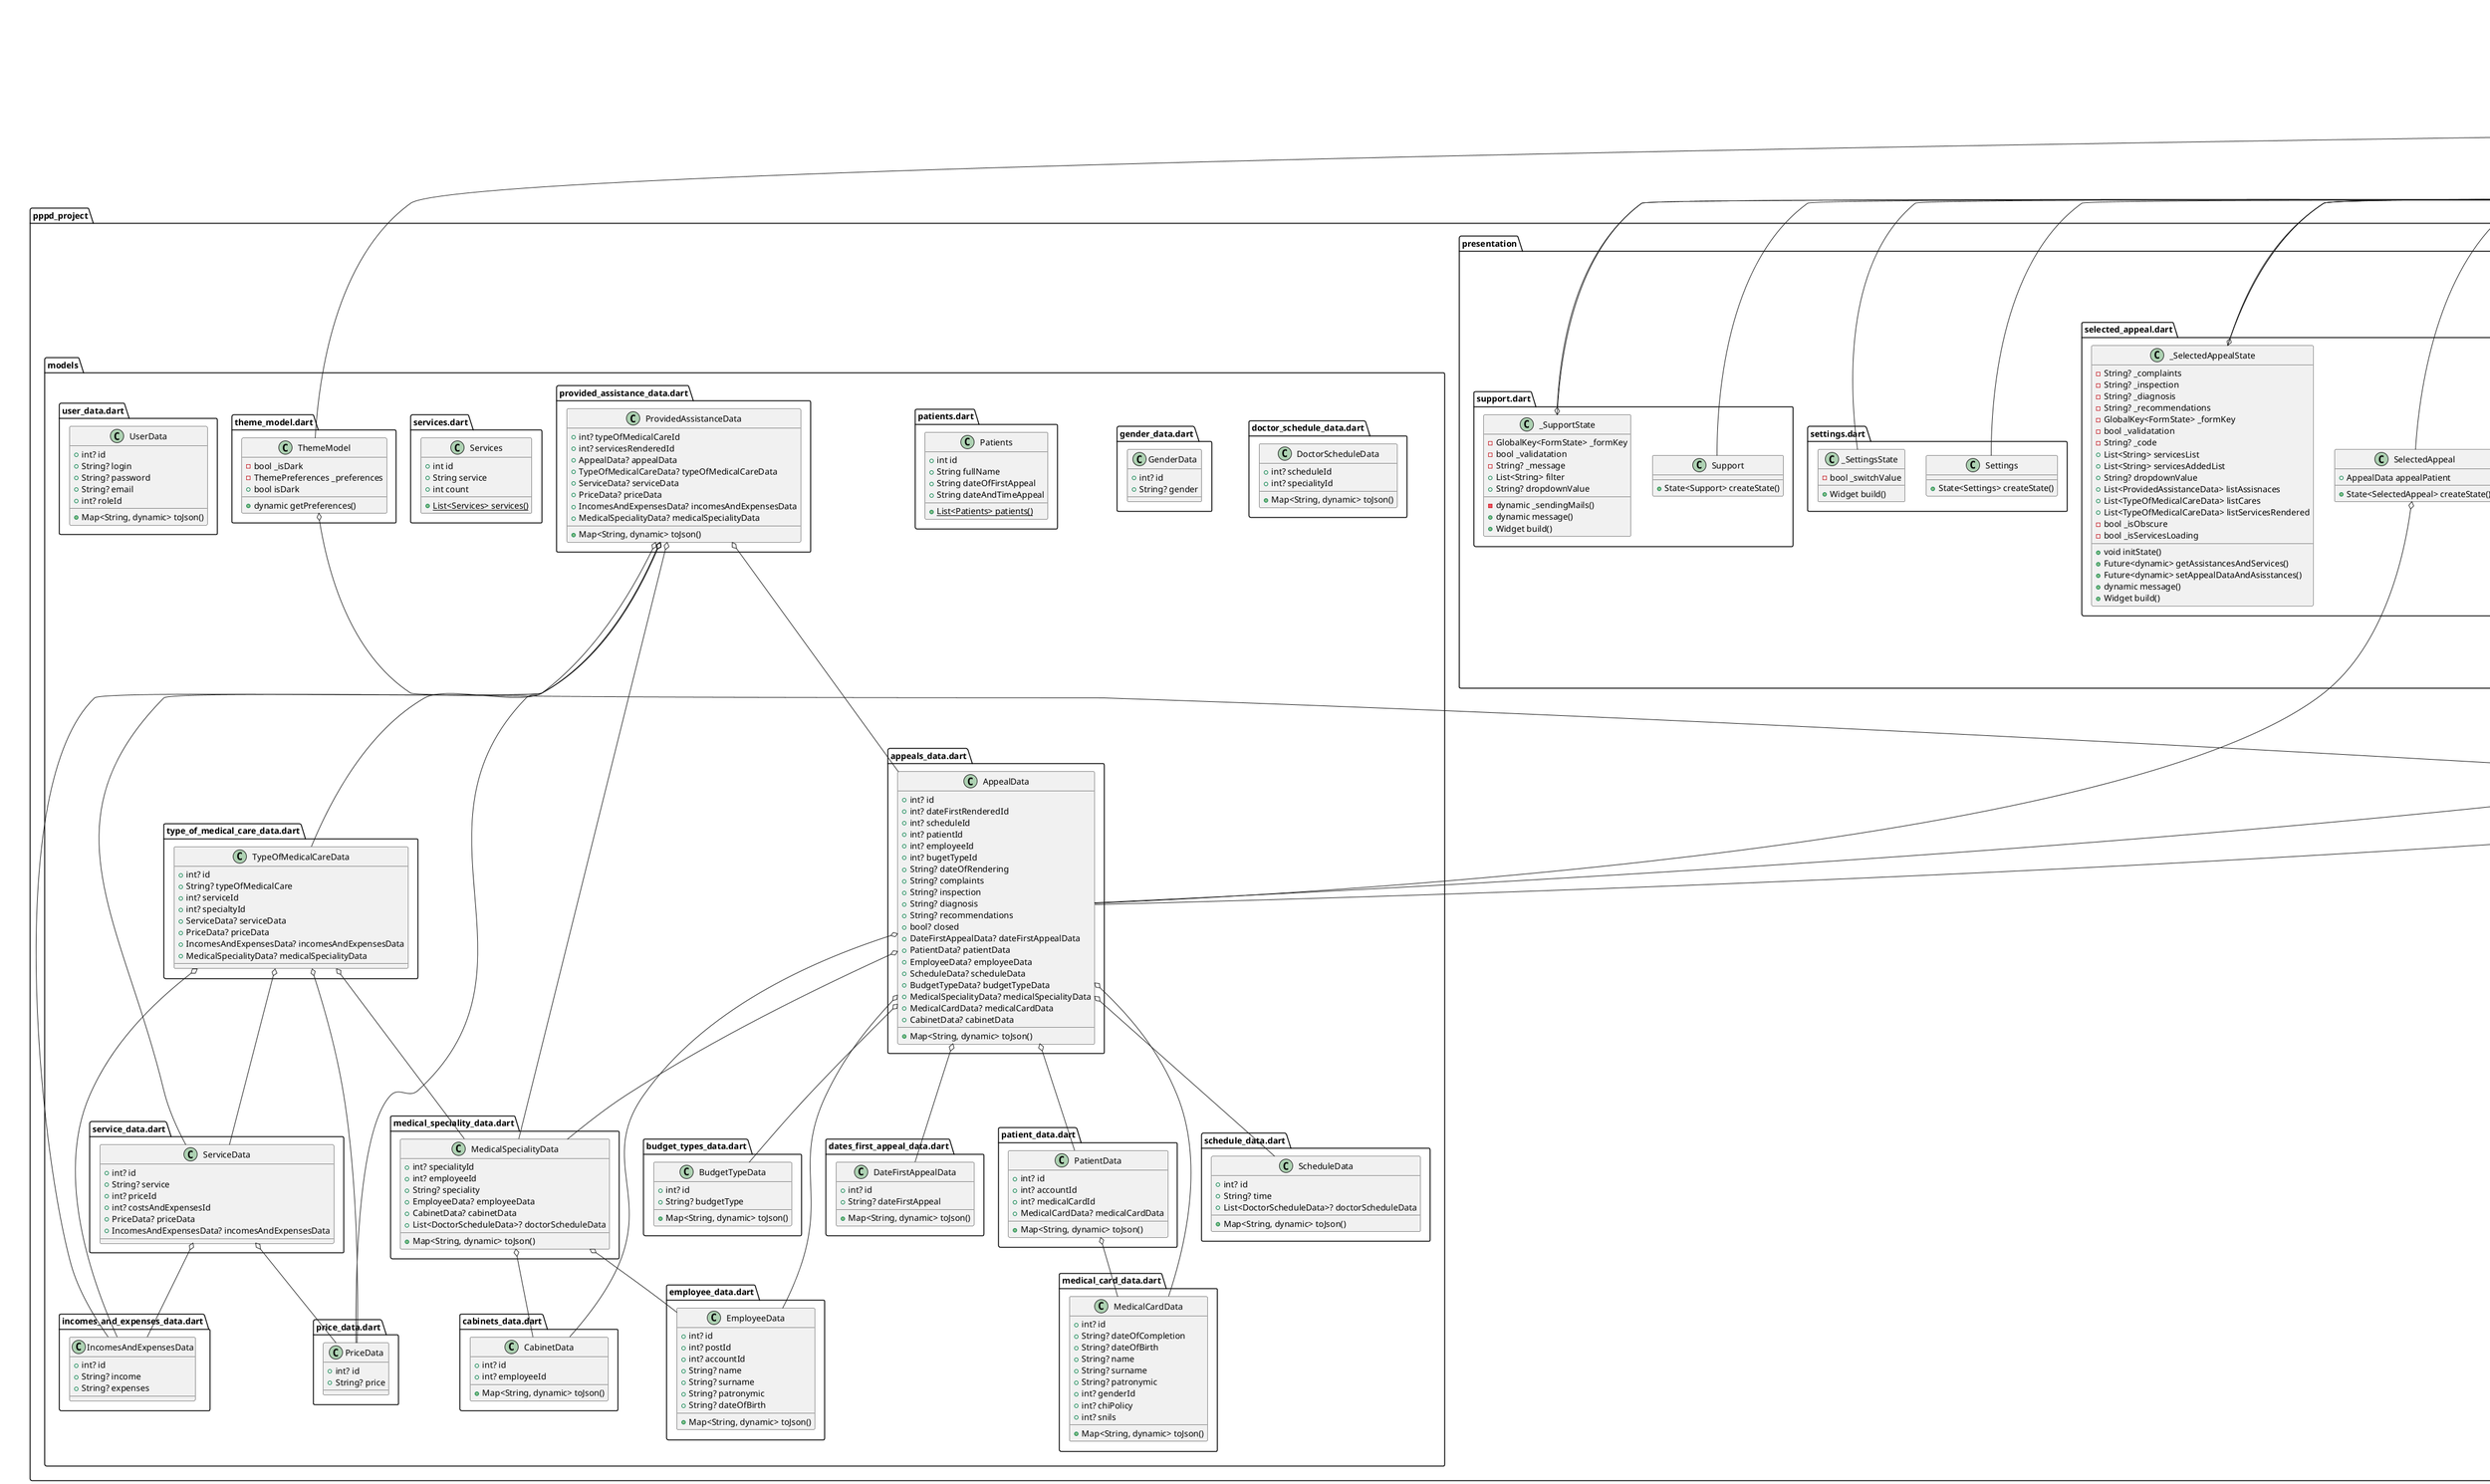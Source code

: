 @startuml
set namespaceSeparator ::

class "pppd_project::helpers::authorizated.dart::Authorizated" {
  {static} +String authKey
  +dynamic setAuthorizated()
  +Future<List<String>> getAuthorizated()
  +dynamic deleteKeys()
}

class "pppd_project::helpers::excel_create.dart::ExcelCreate" {
  {static} +Future<File> generateExcelData()
  {static} +Future<File> saveDocument()
  {static} +Future<dynamic> openFile()
}

class "pppd_project::helpers::NetworkServices.dart::NetworkServices" {
  +Dio dio
  +String baseUrl
  +Future<String> changePasswordCodeSend()
  +Future<List<UserData>> getUsers()
  +Future<UserData?> editUser()
  +Future<UserData?> createUser()
  +Future<MedicalCardData?> createMedicalCard()
  +Future<List<MedicalCardData>> getMedicalCard()
  +Future<PatientData?> createPatient()
  +Future<List<PatientData>> getPatient()
  +Future<List<AppealData>> getAppeals()
  +Future<AppealData?> createAppeal()
  +Future<DateFirstAppealData?> createDateFirstRendering()
  +Future<AppealData?> editAppeal()
  +Future<dynamic> deleteAppeals()
  +Future<dynamic> clearAssistance()
  +Future<List<ProvidedAssistanceData>> getProvidedAssistance()
  +Future<ProvidedAssistanceData?> createAssistance()
  +Future<List<ServiceData>> getServices()
  +Future<List<MedicalSpecialityData>> getAllInfoDocotor()
  +Future<List<ScheduleData>> getDocotorSchedule()
  +Future<List<DateFirstAppealData>> getDateFirstAppeal()
  +Future<List<PatientData>> getPatients()
  +Future<List<TypeOfMedicalCareData>> getMedicalCares()
}

"pppd_project::helpers::NetworkServices.dart::NetworkServices" o-- "dio::src::dio.dart::Dio"

class "pppd_project::helpers::pdf_create.dart::PDFCreate" {
  {static} +Future<File> generateCenteredText()
  {static} +Future<File> saveDocument()
  {static} +Future<dynamic> openFile()
}

class "pppd_project::helpers::theme_preference.dart::ThemePreferences" {
  {static} +String PREF_KEY
  +dynamic setTheme()
  +dynamic getTheme()
}

class "pppd_project::main.dart::Application" {
  +String check
  +dynamic checkData()
  +Widget build()
}

"flutter::src::widgets::framework.dart::StatelessWidget" <|-- "pppd_project::main.dart::Application"

class "pppd_project::models::appeals_data.dart::AppealData" {
  +int? id
  +int? dateFirstRenderedId
  +int? scheduleId
  +int? patientId
  +int? employeeId
  +int? bugetTypeId
  +String? dateOfRendering
  +String? complaints
  +String? inspection
  +String? diagnosis
  +String? recommendations
  +bool? closed
  +DateFirstAppealData? dateFirstAppealData
  +PatientData? patientData
  +EmployeeData? employeeData
  +ScheduleData? scheduleData
  +BudgetTypeData? budgetTypeData
  +MedicalSpecialityData? medicalSpecialityData
  +MedicalCardData? medicalCardData
  +CabinetData? cabinetData
  +Map<String, dynamic> toJson()
}

"pppd_project::models::appeals_data.dart::AppealData" o-- "pppd_project::models::dates_first_appeal_data.dart::DateFirstAppealData"
"pppd_project::models::appeals_data.dart::AppealData" o-- "pppd_project::models::patient_data.dart::PatientData"
"pppd_project::models::appeals_data.dart::AppealData" o-- "pppd_project::models::employee_data.dart::EmployeeData"
"pppd_project::models::appeals_data.dart::AppealData" o-- "pppd_project::models::schedule_data.dart::ScheduleData"
"pppd_project::models::appeals_data.dart::AppealData" o-- "pppd_project::models::budget_types_data.dart::BudgetTypeData"
"pppd_project::models::appeals_data.dart::AppealData" o-- "pppd_project::models::medical_speciality_data.dart::MedicalSpecialityData"
"pppd_project::models::appeals_data.dart::AppealData" o-- "pppd_project::models::medical_card_data.dart::MedicalCardData"
"pppd_project::models::appeals_data.dart::AppealData" o-- "pppd_project::models::cabinets_data.dart::CabinetData"

class "pppd_project::models::budget_types_data.dart::BudgetTypeData" {
  +int? id
  +String? budgetType
  +Map<String, dynamic> toJson()
}

class "pppd_project::models::cabinets_data.dart::CabinetData" {
  +int? id
  +int? employeeId
  +Map<String, dynamic> toJson()
}

class "pppd_project::models::dates_first_appeal_data.dart::DateFirstAppealData" {
  +int? id
  +String? dateFirstAppeal
  +Map<String, dynamic> toJson()
}

class "pppd_project::models::doctor_schedule_data.dart::DoctorScheduleData" {
  +int? scheduleId
  +int? specialityId
  +Map<String, dynamic> toJson()
}

class "pppd_project::models::employee_data.dart::EmployeeData" {
  +int? id
  +int? postId
  +int? accountId
  +String? name
  +String? surname
  +String? patronymic
  +String? dateOfBirth
  +Map<String, dynamic> toJson()
}

class "pppd_project::models::gender_data.dart::GenderData" {
  +int? id
  +String? gender
}

class "pppd_project::models::incomes_and_expenses_data.dart::IncomesAndExpensesData" {
  +int? id
  +String? income
  +String? expenses
}

class "pppd_project::models::medical_card_data.dart::MedicalCardData" {
  +int? id
  +String? dateOfCompletion
  +String? dateOfBirth
  +String? name
  +String? surname
  +String? patronymic
  +int? genderId
  +int? chiPolicy
  +int? snils
  +Map<String, dynamic> toJson()
}

class "pppd_project::models::medical_speciality_data.dart::MedicalSpecialityData" {
  +int? specialityId
  +int? employeeId
  +String? speciality
  +EmployeeData? employeeData
  +CabinetData? cabinetData
  +List<DoctorScheduleData>? doctorScheduleData
  +Map<String, dynamic> toJson()
}

"pppd_project::models::medical_speciality_data.dart::MedicalSpecialityData" o-- "pppd_project::models::employee_data.dart::EmployeeData"
"pppd_project::models::medical_speciality_data.dart::MedicalSpecialityData" o-- "pppd_project::models::cabinets_data.dart::CabinetData"

class "pppd_project::models::patients.dart::Patients" {
  +int id
  +String fullName
  +String dateOfFirstAppeal
  +String dateAndTimeAppeal
  {static} +List<Patients> patients()
}

class "pppd_project::models::patient_data.dart::PatientData" {
  +int? id
  +int? accountId
  +int? medicalCardId
  +MedicalCardData? medicalCardData
  +Map<String, dynamic> toJson()
}

"pppd_project::models::patient_data.dart::PatientData" o-- "pppd_project::models::medical_card_data.dart::MedicalCardData"

class "pppd_project::models::price_data.dart::PriceData" {
  +int? id
  +String? price
}

class "pppd_project::models::provided_assistance_data.dart::ProvidedAssistanceData" {
  +int? typeOfMedicalCareId
  +int? servicesRenderedId
  +AppealData? appealData
  +TypeOfMedicalCareData? typeOfMedicalCareData
  +ServiceData? serviceData
  +PriceData? priceData
  +IncomesAndExpensesData? incomesAndExpensesData
  +MedicalSpecialityData? medicalSpecialityData
  +Map<String, dynamic> toJson()
}

"pppd_project::models::provided_assistance_data.dart::ProvidedAssistanceData" o-- "pppd_project::models::appeals_data.dart::AppealData"
"pppd_project::models::provided_assistance_data.dart::ProvidedAssistanceData" o-- "pppd_project::models::type_of_medical_care_data.dart::TypeOfMedicalCareData"
"pppd_project::models::provided_assistance_data.dart::ProvidedAssistanceData" o-- "pppd_project::models::service_data.dart::ServiceData"
"pppd_project::models::provided_assistance_data.dart::ProvidedAssistanceData" o-- "pppd_project::models::price_data.dart::PriceData"
"pppd_project::models::provided_assistance_data.dart::ProvidedAssistanceData" o-- "pppd_project::models::incomes_and_expenses_data.dart::IncomesAndExpensesData"
"pppd_project::models::provided_assistance_data.dart::ProvidedAssistanceData" o-- "pppd_project::models::medical_speciality_data.dart::MedicalSpecialityData"

class "pppd_project::models::schedule_data.dart::ScheduleData" {
  +int? id
  +String? time
  +List<DoctorScheduleData>? doctorScheduleData
  +Map<String, dynamic> toJson()
}

class "pppd_project::models::services.dart::Services" {
  +int id
  +String service
  +int count
  {static} +List<Services> services()
}

class "pppd_project::models::service_data.dart::ServiceData" {
  +int? id
  +String? service
  +int? priceId
  +int? costsAndExpensesId
  +PriceData? priceData
  +IncomesAndExpensesData? incomesAndExpensesData
}

"pppd_project::models::service_data.dart::ServiceData" o-- "pppd_project::models::price_data.dart::PriceData"
"pppd_project::models::service_data.dart::ServiceData" o-- "pppd_project::models::incomes_and_expenses_data.dart::IncomesAndExpensesData"

class "pppd_project::models::theme_model.dart::ThemeModel" {
  -bool _isDark
  -ThemePreferences _preferences
  +bool isDark
  +dynamic getPreferences()
}

"pppd_project::models::theme_model.dart::ThemeModel" o-- "pppd_project::helpers::theme_preference.dart::ThemePreferences"
"flutter::src::foundation::change_notifier.dart::ChangeNotifier" <|-- "pppd_project::models::theme_model.dart::ThemeModel"

class "pppd_project::models::type_of_medical_care_data.dart::TypeOfMedicalCareData" {
  +int? id
  +String? typeOfMedicalCare
  +int? serviceId
  +int? specialtyId
  +ServiceData? serviceData
  +PriceData? priceData
  +IncomesAndExpensesData? incomesAndExpensesData
  +MedicalSpecialityData? medicalSpecialityData
}

"pppd_project::models::type_of_medical_care_data.dart::TypeOfMedicalCareData" o-- "pppd_project::models::service_data.dart::ServiceData"
"pppd_project::models::type_of_medical_care_data.dart::TypeOfMedicalCareData" o-- "pppd_project::models::price_data.dart::PriceData"
"pppd_project::models::type_of_medical_care_data.dart::TypeOfMedicalCareData" o-- "pppd_project::models::incomes_and_expenses_data.dart::IncomesAndExpensesData"
"pppd_project::models::type_of_medical_care_data.dart::TypeOfMedicalCareData" o-- "pppd_project::models::medical_speciality_data.dart::MedicalSpecialityData"

class "pppd_project::models::user_data.dart::UserData" {
  +int? id
  +String? login
  +String? password
  +String? email
  +int? roleId
  +Map<String, dynamic> toJson()
}

class "pppd_project::presentation::analyst_personal_area.dart::PersonalAreaAnalyst" {
  +State<PersonalAreaAnalyst> createState()
}

"flutter::src::widgets::framework.dart::StatefulWidget" <|-- "pppd_project::presentation::analyst_personal_area.dart::PersonalAreaAnalyst"

class "pppd_project::presentation::analyst_personal_area.dart::_PersonalAreaAnalystState" {
  +List<ProvidedAssistanceData> listProvided
  +List<ProvidedAssistanceData> filteredListProvided
  +List<TypeOfMedicalCareData> filteredListCares
  +List<TypeOfMedicalCareData> listCares
  -String? _documentName
  -GlobalKey<FormState> _formKey
  +Map<String, double> dataMap
  +List<String> filter
  +String? dropdownValue
  -bool _isServicesLoading
  +DateTimeRange dateRange
  -DateTime _startDate
  -DateTime _endDate
  +void initState()
  +Future<dynamic> pickDateRange()
  +dynamic filterServices()
  +dynamic selectedDate()
  +Future<dynamic> getServicesAndAssiatance()
  +dynamic showAlertDialog()
  +dynamic message()
  +Widget build()
}

"pppd_project::presentation::analyst_personal_area.dart::_PersonalAreaAnalystState" o-- "flutter::src::widgets::framework.dart::GlobalKey<FormState>"
"pppd_project::presentation::analyst_personal_area.dart::_PersonalAreaAnalystState" o-- "flutter::src::material::date.dart::DateTimeRange"
"flutter::src::widgets::framework.dart::State" <|-- "pppd_project::presentation::analyst_personal_area.dart::_PersonalAreaAnalystState"

class "pppd_project::presentation::app_info.dart::AppInfo" {
  +State<AppInfo> createState()
}

"flutter::src::widgets::framework.dart::StatefulWidget" <|-- "pppd_project::presentation::app_info.dart::AppInfo"

class "pppd_project::presentation::app_info.dart::_AppInfoState" {
  +Widget build()
}

"flutter::src::widgets::framework.dart::State" <|-- "pppd_project::presentation::app_info.dart::_AppInfoState"

class "pppd_project::presentation::change_password.dart::ChangePassword" {
  +bool authorizated
  {static} +void restartApp()
  +State<ChangePassword> createState()
}

"flutter::src::widgets::framework.dart::StatefulWidget" <|-- "pppd_project::presentation::change_password.dart::ChangePassword"

class "pppd_project::presentation::change_password.dart::_ChangePasswordState" {
  +Key key
  -String? _checkCode
  -String? _newPassword
  -String? _rePassword
  -String? _emailOrLogin
  -GlobalKey<FormState> _formKey
  -bool _validatation
  -bool _codeSended
  -bool _checkAccount
  -bool _isLoad
  -String? _code
  -NetworkServices? _networkServices
  +List<UserData> usersList
  +List<String> listdata
  -bool _isObscure
  -bool _isReObscure
  +void restartApp()
  +void initState()
  -Future<dynamic>? _isCodeSended()
  +Future<dynamic> changePassword()
  +Future<bool> checkAccount()
  +dynamic message()
  +Widget build()
}

"pppd_project::presentation::change_password.dart::_ChangePasswordState" o-- "flutter::src::foundation::key.dart::Key"
"pppd_project::presentation::change_password.dart::_ChangePasswordState" o-- "flutter::src::widgets::framework.dart::GlobalKey<FormState>"
"pppd_project::presentation::change_password.dart::_ChangePasswordState" o-- "pppd_project::helpers::NetworkServices.dart::NetworkServices"
"flutter::src::widgets::framework.dart::State" <|-- "pppd_project::presentation::change_password.dart::_ChangePasswordState"
"flutter::src::widgets::ticker_provider.dart::TickerProviderStateMixin" <|-- "pppd_project::presentation::change_password.dart::_ChangePasswordState"

class "pppd_project::presentation::doctor_personal_area.dart::PersonalAreaDoctor" {
  +State<PersonalAreaDoctor> createState()
}

"flutter::src::widgets::framework.dart::StatefulWidget" <|-- "pppd_project::presentation::doctor_personal_area.dart::PersonalAreaDoctor"

class "pppd_project::presentation::doctor_personal_area.dart::_PersonalAreaDoctorState" {
  +List<String> filter
  +String? dropdownValue
  +List<AppealData> appeals
  +List<AppealData> appealsSelected
  -bool _isPatientLoading
  +void initState()
  +Future<dynamic> getAppeals()
  +dynamic filterPatients()
  +dynamic message()
  +Widget build()
}

"flutter::src::widgets::framework.dart::State" <|-- "pppd_project::presentation::doctor_personal_area.dart::_PersonalAreaDoctorState"

class "pppd_project::presentation::home.dart::Home" {
  +State<Home> createState()
}

"flutter::src::widgets::framework.dart::StatefulWidget" <|-- "pppd_project::presentation::home.dart::Home"

class "pppd_project::presentation::home.dart::_AppState" {
  -String? _login
  -String? _password
  -GlobalKey<FormState> _formKey
  -bool _validatation
  -bool _isObscure
  +List<UserData> usersList
  +void initState()
  +Future<dynamic> getUsers()
  +Future<bool> checkConnection()
  +dynamic authorization()
  +Widget build()
}

"pppd_project::presentation::home.dart::_AppState" o-- "flutter::src::widgets::framework.dart::GlobalKey<FormState>"
"flutter::src::widgets::framework.dart::State" <|-- "pppd_project::presentation::home.dart::_AppState"

class "pppd_project::presentation::make_an_appointment.dart::MakeAnAppointment" {
  +State<MakeAnAppointment> createState()
}

"flutter::src::widgets::framework.dart::StatefulWidget" <|-- "pppd_project::presentation::make_an_appointment.dart::MakeAnAppointment"

class "pppd_project::presentation::make_an_appointment.dart::_MakeAnAppointmentState" {
  +List<String> specialityList
  +String? dropdownSpeciality
  +List<String> budgetTypeList
  +String? dropdownBudgetType
  -bool _isDocotorsLoading
  -bool _isButtonClicked
  +List<AppealData> appeals
  +List<MedicalSpecialityData> doctorsInfo
  +List<MedicalSpecialityData> selectedDoctorsInfo
  +List<ScheduleData> schedules
  +List<ScheduleData> selectedSchedules
  +List<List<ScheduleData>> scheduleMatrix
  -int _whenPostAppeal
  +int selectedIndex
  +int selectedTimeIndex
  +List<int> selectedDateAndTime
  +List<DateFirstAppealData> datesFirstRendereds
  +List<PatientData> patients
  +void initState()
  +Future<dynamic> getDoctorsAndSchedules()
  +Future<dynamic> postAppeal()
  +Future<dynamic> postDate()
  +dynamic createAppeal()
  +Future<dynamic> filterDocotors()
  +dynamic filterSchedules()
  +Future<bool> checkData()
  +Future<bool> checkAppeal()
  +Future<bool> checkOtherAppeal()
  +dynamic message()
  +Widget build()
}

"flutter::src::widgets::framework.dart::State" <|-- "pppd_project::presentation::make_an_appointment.dart::_MakeAnAppointmentState"

class "pppd_project::presentation::patient_appeal_info.dart::PatientAppealInfo" {
  +AppealData appealInfo
  +State<PatientAppealInfo> createState()
}

"pppd_project::presentation::patient_appeal_info.dart::PatientAppealInfo" o-- "pppd_project::models::appeals_data.dart::AppealData"
"flutter::src::widgets::framework.dart::StatefulWidget" <|-- "pppd_project::presentation::patient_appeal_info.dart::PatientAppealInfo"

class "pppd_project::presentation::patient_appeal_info.dart::_PatientAppealInfoState" {
  +List<ProvidedAssistanceData> listProvidedAssistance
  +List<ServiceData> listService
  +String? services
  +void initState()
  +Future<dynamic> getServices()
  +Widget build()
}

"flutter::src::widgets::framework.dart::State" <|-- "pppd_project::presentation::patient_appeal_info.dart::_PatientAppealInfoState"

class "pppd_project::presentation::patient_personal_area.dart::PersonalAreaPatient" {
  +bool patientAndDoctor
  +AppealData appealPatient
  +State<PersonalAreaPatient> createState()
}

"pppd_project::presentation::patient_personal_area.dart::PersonalAreaPatient" o-- "pppd_project::models::appeals_data.dart::AppealData"
"flutter::src::widgets::framework.dart::StatefulWidget" <|-- "pppd_project::presentation::patient_personal_area.dart::PersonalAreaPatient"

class "pppd_project::presentation::patient_personal_area.dart::_PersonalAreaPatientState" {
  +int selectedItem
  +bool patientAndDoctor
  +String floatingButtonText
  +List<AppealData> appeals
  +List<AppealData> appealsPatient
  -bool _isLoading
  +List<String> filter
  +String? dropdownValue
  +void initState()
  +Future<dynamic> getAppeals()
  +Future<dynamic> filterToDoctorAppeal()
  +Future<dynamic> filterAppeal()
  +dynamic message()
  +Future<dynamic> deleteAppeal()
  +void showDialog()
  +Widget build()
}

"flutter::src::widgets::framework.dart::State" <|-- "pppd_project::presentation::patient_personal_area.dart::_PersonalAreaPatientState"

class "pppd_project::presentation::registration.dart::Registration" {
  +State<Registration> createState()
}

"flutter::src::widgets::framework.dart::StatefulWidget" <|-- "pppd_project::presentation::registration.dart::Registration"

class "pppd_project::presentation::registration.dart::_RegistrationState" {
  -String? _name
  -String? _surname
  -String? _patronymic
  -String? _oms
  -String? _snils
  -String? _email
  -String? _login
  -String? _password
  -bool _succes
  -bool _isAccountCreating
  -GlobalKey<FormState> _formKey
  -bool _validatation
  +List<String> genderList
  +String? dropdownValue
  +DateTime selectedDate
  +List<MedicalCardData> listMedicalCards
  +List<UserData> listUsers
  +int yearNow
  -bool _isObscure
  -Future<void> _selectDate()
  +Future<dynamic> CreateAccountPatient()
  +dynamic message()
  +Widget build()
}

"pppd_project::presentation::registration.dart::_RegistrationState" o-- "flutter::src::widgets::framework.dart::GlobalKey<FormState>"
"flutter::src::widgets::framework.dart::State" <|-- "pppd_project::presentation::registration.dart::_RegistrationState"
"flutter::src::widgets::ticker_provider.dart::TickerProviderStateMixin" <|-- "pppd_project::presentation::registration.dart::_RegistrationState"

class "pppd_project::presentation::selected_appeal.dart::SelectedAppeal" {
  +AppealData appealPatient
  +State<SelectedAppeal> createState()
}

"pppd_project::presentation::selected_appeal.dart::SelectedAppeal" o-- "pppd_project::models::appeals_data.dart::AppealData"
"flutter::src::widgets::framework.dart::StatefulWidget" <|-- "pppd_project::presentation::selected_appeal.dart::SelectedAppeal"

class "pppd_project::presentation::selected_appeal.dart::_SelectedAppealState" {
  -String? _complaints
  -String? _inspection
  -String? _diagnosis
  -String? _recommendations
  -GlobalKey<FormState> _formKey
  -bool _validatation
  -String? _code
  +List<String> servicesList
  +List<String> servicesAddedList
  +String? dropdownValue
  +List<ProvidedAssistanceData> listAssisnaces
  +List<TypeOfMedicalCareData> listCares
  +List<TypeOfMedicalCareData> listServicesRendered
  -bool _isObscure
  -bool _isServicesLoading
  +void initState()
  +Future<dynamic> getAssistancesAndServices()
  +Future<dynamic> setAppealDataAndAsisstances()
  +dynamic message()
  +Widget build()
}

"pppd_project::presentation::selected_appeal.dart::_SelectedAppealState" o-- "flutter::src::widgets::framework.dart::GlobalKey<FormState>"
"flutter::src::widgets::framework.dart::State" <|-- "pppd_project::presentation::selected_appeal.dart::_SelectedAppealState"
"flutter::src::widgets::ticker_provider.dart::TickerProviderStateMixin" <|-- "pppd_project::presentation::selected_appeal.dart::_SelectedAppealState"

class "pppd_project::presentation::settings.dart::Settings" {
  +State<Settings> createState()
}

"flutter::src::widgets::framework.dart::StatefulWidget" <|-- "pppd_project::presentation::settings.dart::Settings"

class "pppd_project::presentation::settings.dart::_SettingsState" {
  -bool _switchValue
  +Widget build()
}

"flutter::src::widgets::framework.dart::State" <|-- "pppd_project::presentation::settings.dart::_SettingsState"

class "pppd_project::presentation::support.dart::Support" {
  +State<Support> createState()
}

"flutter::src::widgets::framework.dart::StatefulWidget" <|-- "pppd_project::presentation::support.dart::Support"

class "pppd_project::presentation::support.dart::_SupportState" {
  -GlobalKey<FormState> _formKey
  -bool _validatation
  -String? _message
  +List<String> filter
  +String? dropdownValue
  -dynamic _sendingMails()
  +dynamic message()
  +Widget build()
}

"pppd_project::presentation::support.dart::_SupportState" o-- "flutter::src::widgets::framework.dart::GlobalKey<FormState>"
"flutter::src::widgets::framework.dart::State" <|-- "pppd_project::presentation::support.dart::_SupportState"


@enduml